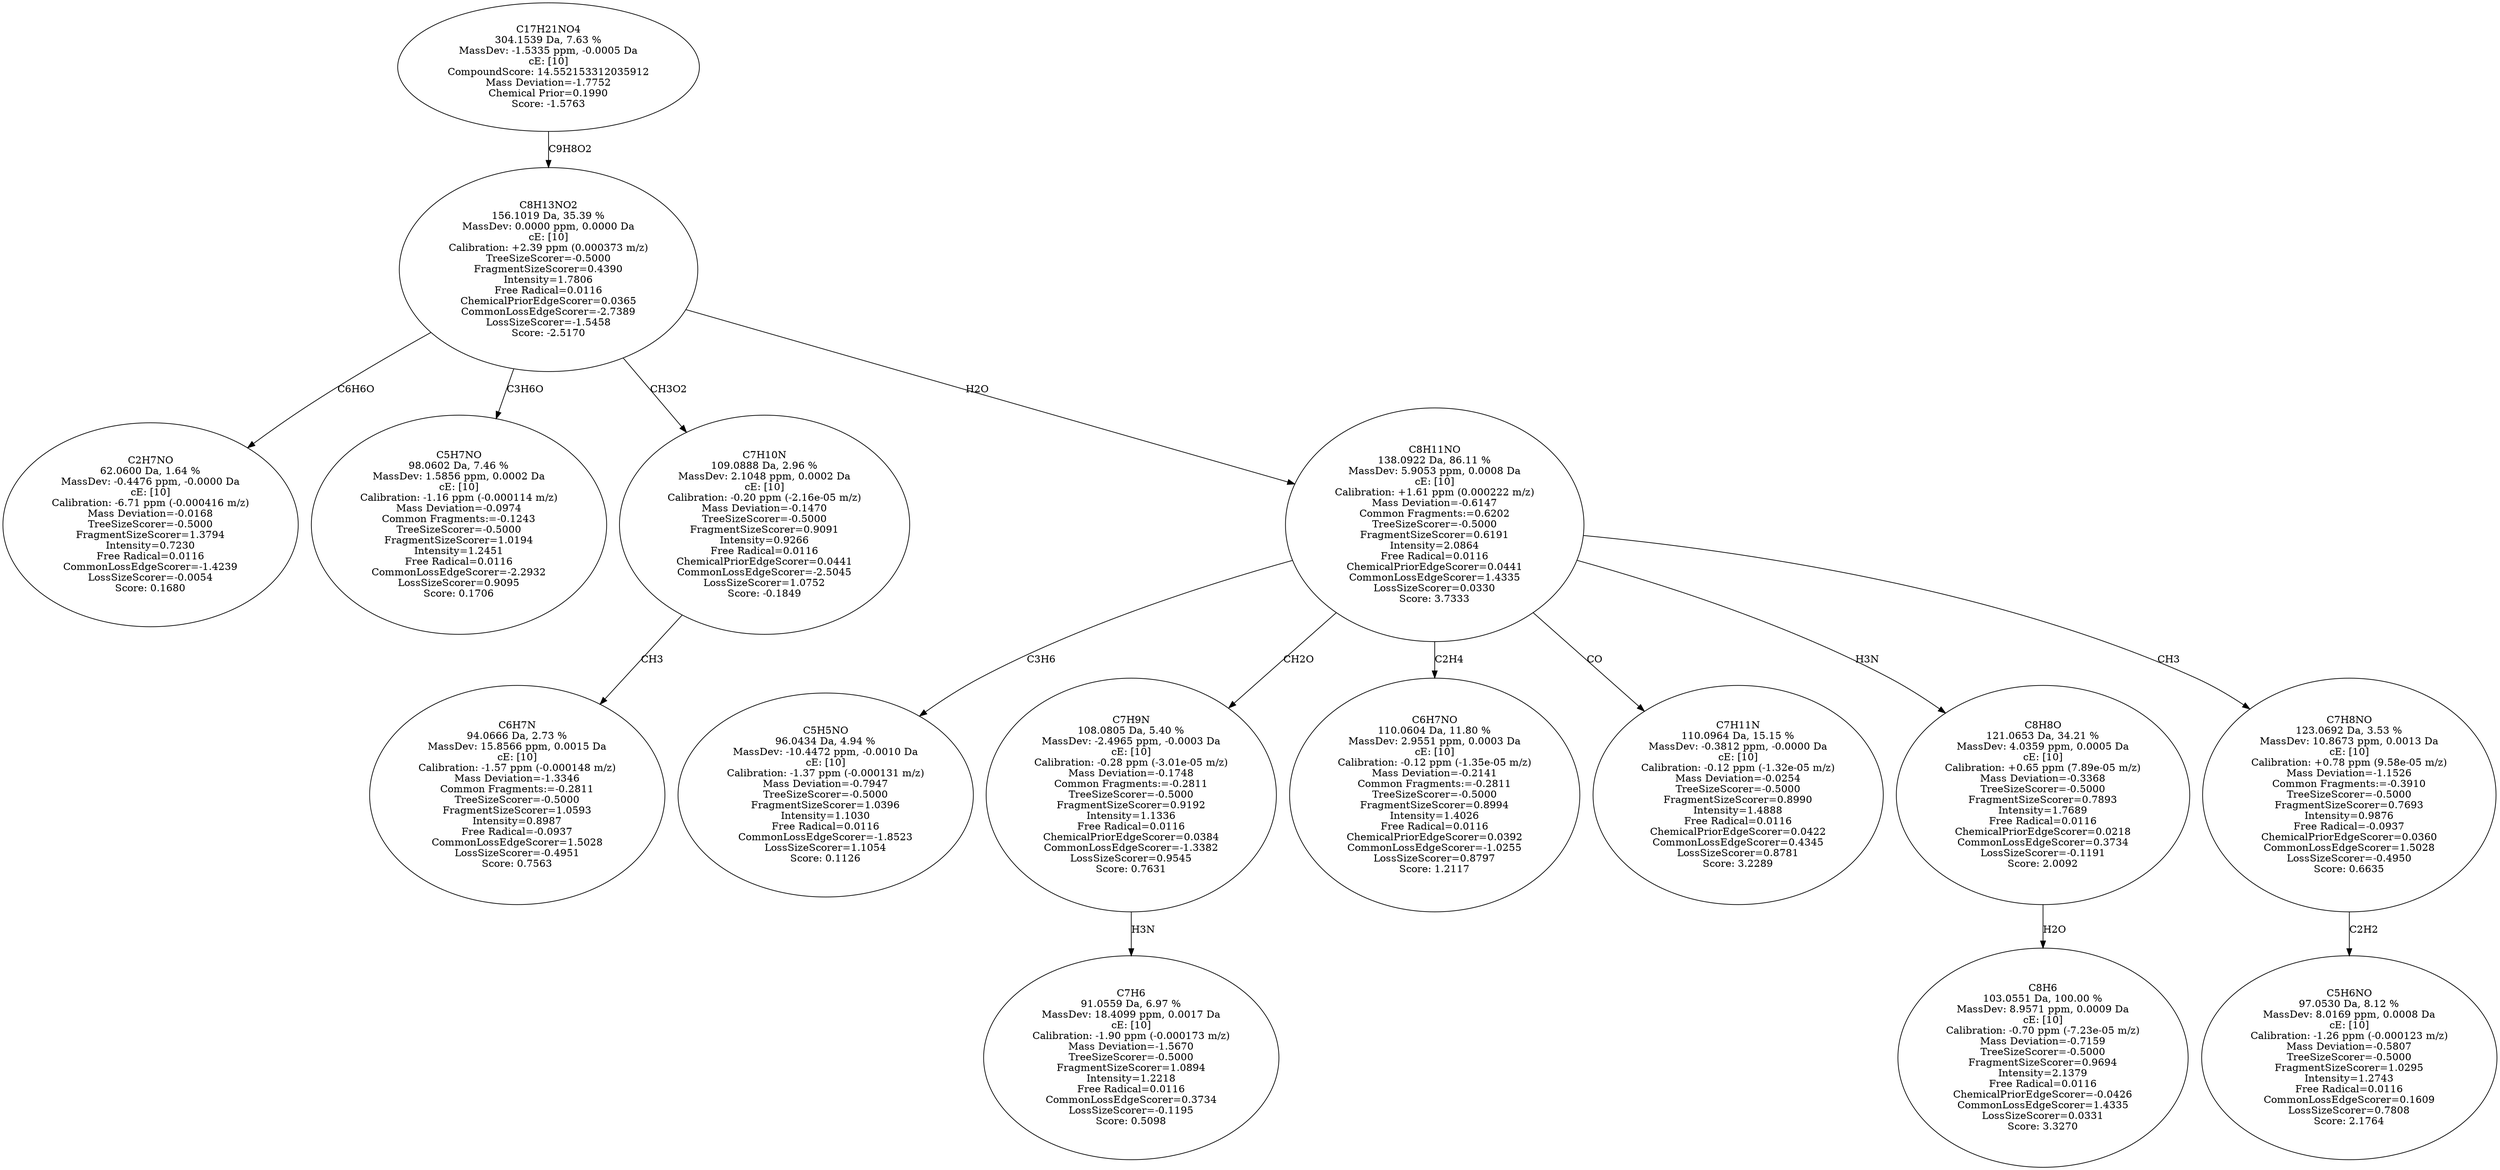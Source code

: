 strict digraph {
v1 [label="C2H7NO\n62.0600 Da, 1.64 %\nMassDev: -0.4476 ppm, -0.0000 Da\ncE: [10]\nCalibration: -6.71 ppm (-0.000416 m/z)\nMass Deviation=-0.0168\nTreeSizeScorer=-0.5000\nFragmentSizeScorer=1.3794\nIntensity=0.7230\nFree Radical=0.0116\nCommonLossEdgeScorer=-1.4239\nLossSizeScorer=-0.0054\nScore: 0.1680"];
v2 [label="C5H7NO\n98.0602 Da, 7.46 %\nMassDev: 1.5856 ppm, 0.0002 Da\ncE: [10]\nCalibration: -1.16 ppm (-0.000114 m/z)\nMass Deviation=-0.0974\nCommon Fragments:=-0.1243\nTreeSizeScorer=-0.5000\nFragmentSizeScorer=1.0194\nIntensity=1.2451\nFree Radical=0.0116\nCommonLossEdgeScorer=-2.2932\nLossSizeScorer=0.9095\nScore: 0.1706"];
v3 [label="C6H7N\n94.0666 Da, 2.73 %\nMassDev: 15.8566 ppm, 0.0015 Da\ncE: [10]\nCalibration: -1.57 ppm (-0.000148 m/z)\nMass Deviation=-1.3346\nCommon Fragments:=-0.2811\nTreeSizeScorer=-0.5000\nFragmentSizeScorer=1.0593\nIntensity=0.8987\nFree Radical=-0.0937\nCommonLossEdgeScorer=1.5028\nLossSizeScorer=-0.4951\nScore: 0.7563"];
v4 [label="C7H10N\n109.0888 Da, 2.96 %\nMassDev: 2.1048 ppm, 0.0002 Da\ncE: [10]\nCalibration: -0.20 ppm (-2.16e-05 m/z)\nMass Deviation=-0.1470\nTreeSizeScorer=-0.5000\nFragmentSizeScorer=0.9091\nIntensity=0.9266\nFree Radical=0.0116\nChemicalPriorEdgeScorer=0.0441\nCommonLossEdgeScorer=-2.5045\nLossSizeScorer=1.0752\nScore: -0.1849"];
v5 [label="C5H5NO\n96.0434 Da, 4.94 %\nMassDev: -10.4472 ppm, -0.0010 Da\ncE: [10]\nCalibration: -1.37 ppm (-0.000131 m/z)\nMass Deviation=-0.7947\nTreeSizeScorer=-0.5000\nFragmentSizeScorer=1.0396\nIntensity=1.1030\nFree Radical=0.0116\nCommonLossEdgeScorer=-1.8523\nLossSizeScorer=1.1054\nScore: 0.1126"];
v6 [label="C7H6\n91.0559 Da, 6.97 %\nMassDev: 18.4099 ppm, 0.0017 Da\ncE: [10]\nCalibration: -1.90 ppm (-0.000173 m/z)\nMass Deviation=-1.5670\nTreeSizeScorer=-0.5000\nFragmentSizeScorer=1.0894\nIntensity=1.2218\nFree Radical=0.0116\nCommonLossEdgeScorer=0.3734\nLossSizeScorer=-0.1195\nScore: 0.5098"];
v7 [label="C7H9N\n108.0805 Da, 5.40 %\nMassDev: -2.4965 ppm, -0.0003 Da\ncE: [10]\nCalibration: -0.28 ppm (-3.01e-05 m/z)\nMass Deviation=-0.1748\nCommon Fragments:=-0.2811\nTreeSizeScorer=-0.5000\nFragmentSizeScorer=0.9192\nIntensity=1.1336\nFree Radical=0.0116\nChemicalPriorEdgeScorer=0.0384\nCommonLossEdgeScorer=-1.3382\nLossSizeScorer=0.9545\nScore: 0.7631"];
v8 [label="C6H7NO\n110.0604 Da, 11.80 %\nMassDev: 2.9551 ppm, 0.0003 Da\ncE: [10]\nCalibration: -0.12 ppm (-1.35e-05 m/z)\nMass Deviation=-0.2141\nCommon Fragments:=-0.2811\nTreeSizeScorer=-0.5000\nFragmentSizeScorer=0.8994\nIntensity=1.4026\nFree Radical=0.0116\nChemicalPriorEdgeScorer=0.0392\nCommonLossEdgeScorer=-1.0255\nLossSizeScorer=0.8797\nScore: 1.2117"];
v9 [label="C7H11N\n110.0964 Da, 15.15 %\nMassDev: -0.3812 ppm, -0.0000 Da\ncE: [10]\nCalibration: -0.12 ppm (-1.32e-05 m/z)\nMass Deviation=-0.0254\nTreeSizeScorer=-0.5000\nFragmentSizeScorer=0.8990\nIntensity=1.4888\nFree Radical=0.0116\nChemicalPriorEdgeScorer=0.0422\nCommonLossEdgeScorer=0.4345\nLossSizeScorer=0.8781\nScore: 3.2289"];
v10 [label="C8H6\n103.0551 Da, 100.00 %\nMassDev: 8.9571 ppm, 0.0009 Da\ncE: [10]\nCalibration: -0.70 ppm (-7.23e-05 m/z)\nMass Deviation=-0.7159\nTreeSizeScorer=-0.5000\nFragmentSizeScorer=0.9694\nIntensity=2.1379\nFree Radical=0.0116\nChemicalPriorEdgeScorer=-0.0426\nCommonLossEdgeScorer=1.4335\nLossSizeScorer=0.0331\nScore: 3.3270"];
v11 [label="C8H8O\n121.0653 Da, 34.21 %\nMassDev: 4.0359 ppm, 0.0005 Da\ncE: [10]\nCalibration: +0.65 ppm (7.89e-05 m/z)\nMass Deviation=-0.3368\nTreeSizeScorer=-0.5000\nFragmentSizeScorer=0.7893\nIntensity=1.7689\nFree Radical=0.0116\nChemicalPriorEdgeScorer=0.0218\nCommonLossEdgeScorer=0.3734\nLossSizeScorer=-0.1191\nScore: 2.0092"];
v12 [label="C5H6NO\n97.0530 Da, 8.12 %\nMassDev: 8.0169 ppm, 0.0008 Da\ncE: [10]\nCalibration: -1.26 ppm (-0.000123 m/z)\nMass Deviation=-0.5807\nTreeSizeScorer=-0.5000\nFragmentSizeScorer=1.0295\nIntensity=1.2743\nFree Radical=0.0116\nCommonLossEdgeScorer=0.1609\nLossSizeScorer=0.7808\nScore: 2.1764"];
v13 [label="C7H8NO\n123.0692 Da, 3.53 %\nMassDev: 10.8673 ppm, 0.0013 Da\ncE: [10]\nCalibration: +0.78 ppm (9.58e-05 m/z)\nMass Deviation=-1.1526\nCommon Fragments:=-0.3910\nTreeSizeScorer=-0.5000\nFragmentSizeScorer=0.7693\nIntensity=0.9876\nFree Radical=-0.0937\nChemicalPriorEdgeScorer=0.0360\nCommonLossEdgeScorer=1.5028\nLossSizeScorer=-0.4950\nScore: 0.6635"];
v14 [label="C8H11NO\n138.0922 Da, 86.11 %\nMassDev: 5.9053 ppm, 0.0008 Da\ncE: [10]\nCalibration: +1.61 ppm (0.000222 m/z)\nMass Deviation=-0.6147\nCommon Fragments:=0.6202\nTreeSizeScorer=-0.5000\nFragmentSizeScorer=0.6191\nIntensity=2.0864\nFree Radical=0.0116\nChemicalPriorEdgeScorer=0.0441\nCommonLossEdgeScorer=1.4335\nLossSizeScorer=0.0330\nScore: 3.7333"];
v15 [label="C8H13NO2\n156.1019 Da, 35.39 %\nMassDev: 0.0000 ppm, 0.0000 Da\ncE: [10]\nCalibration: +2.39 ppm (0.000373 m/z)\nTreeSizeScorer=-0.5000\nFragmentSizeScorer=0.4390\nIntensity=1.7806\nFree Radical=0.0116\nChemicalPriorEdgeScorer=0.0365\nCommonLossEdgeScorer=-2.7389\nLossSizeScorer=-1.5458\nScore: -2.5170"];
v16 [label="C17H21NO4\n304.1539 Da, 7.63 %\nMassDev: -1.5335 ppm, -0.0005 Da\ncE: [10]\nCompoundScore: 14.552153312035912\nMass Deviation=-1.7752\nChemical Prior=0.1990\nScore: -1.5763"];
v15 -> v1 [label="C6H6O"];
v15 -> v2 [label="C3H6O"];
v4 -> v3 [label="CH3"];
v15 -> v4 [label="CH3O2"];
v14 -> v5 [label="C3H6"];
v7 -> v6 [label="H3N"];
v14 -> v7 [label="CH2O"];
v14 -> v8 [label="C2H4"];
v14 -> v9 [label="CO"];
v11 -> v10 [label="H2O"];
v14 -> v11 [label="H3N"];
v13 -> v12 [label="C2H2"];
v14 -> v13 [label="CH3"];
v15 -> v14 [label="H2O"];
v16 -> v15 [label="C9H8O2"];
}